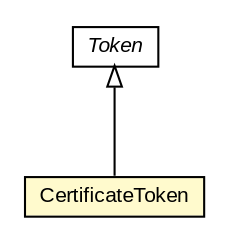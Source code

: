 #!/usr/local/bin/dot
#
# Class diagram 
# Generated by UMLGraph version R5_6-24-gf6e263 (http://www.umlgraph.org/)
#

digraph G {
	edge [fontname="arial",fontsize=10,labelfontname="arial",labelfontsize=10];
	node [fontname="arial",fontsize=10,shape=plaintext];
	nodesep=0.25;
	ranksep=0.5;
	// eu.europa.esig.dss.x509.Token
	c245390 [label=<<table title="eu.europa.esig.dss.x509.Token" border="0" cellborder="1" cellspacing="0" cellpadding="2" port="p" href="./Token.html">
		<tr><td><table border="0" cellspacing="0" cellpadding="1">
<tr><td align="center" balign="center"><font face="arial italic"> Token </font></td></tr>
		</table></td></tr>
		</table>>, URL="./Token.html", fontname="arial", fontcolor="black", fontsize=10.0];
	// eu.europa.esig.dss.x509.CertificateToken
	c245395 [label=<<table title="eu.europa.esig.dss.x509.CertificateToken" border="0" cellborder="1" cellspacing="0" cellpadding="2" port="p" bgcolor="lemonChiffon" href="./CertificateToken.html">
		<tr><td><table border="0" cellspacing="0" cellpadding="1">
<tr><td align="center" balign="center"> CertificateToken </td></tr>
		</table></td></tr>
		</table>>, URL="./CertificateToken.html", fontname="arial", fontcolor="black", fontsize=10.0];
	//eu.europa.esig.dss.x509.CertificateToken extends eu.europa.esig.dss.x509.Token
	c245390:p -> c245395:p [dir=back,arrowtail=empty];
}

